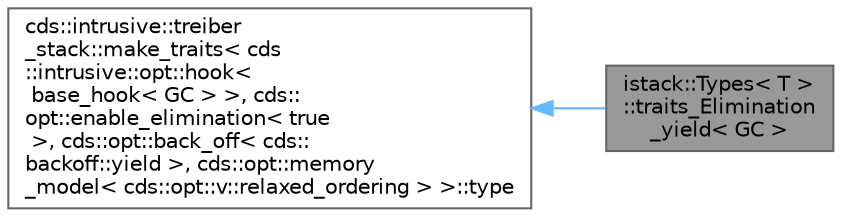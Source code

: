 digraph "istack::Types&lt; T &gt;::traits_Elimination_yield&lt; GC &gt;"
{
 // LATEX_PDF_SIZE
  bgcolor="transparent";
  edge [fontname=Helvetica,fontsize=10,labelfontname=Helvetica,labelfontsize=10];
  node [fontname=Helvetica,fontsize=10,shape=box,height=0.2,width=0.4];
  rankdir="LR";
  Node1 [id="Node000001",label="istack::Types\< T \>\l::traits_Elimination\l_yield\< GC \>",height=0.2,width=0.4,color="gray40", fillcolor="grey60", style="filled", fontcolor="black",tooltip=" "];
  Node2 -> Node1 [id="edge1_Node000001_Node000002",dir="back",color="steelblue1",style="solid",tooltip=" "];
  Node2 [id="Node000002",label="cds::intrusive::treiber\l_stack::make_traits\< cds\l::intrusive::opt::hook\<\l base_hook\< GC \> \>, cds::\lopt::enable_elimination\< true\l \>, cds::opt::back_off\< cds::\lbackoff::yield \>, cds::opt::memory\l_model\< cds::opt::v::relaxed_ordering \> \>::type",height=0.2,width=0.4,color="gray40", fillcolor="white", style="filled",tooltip=" "];
}
